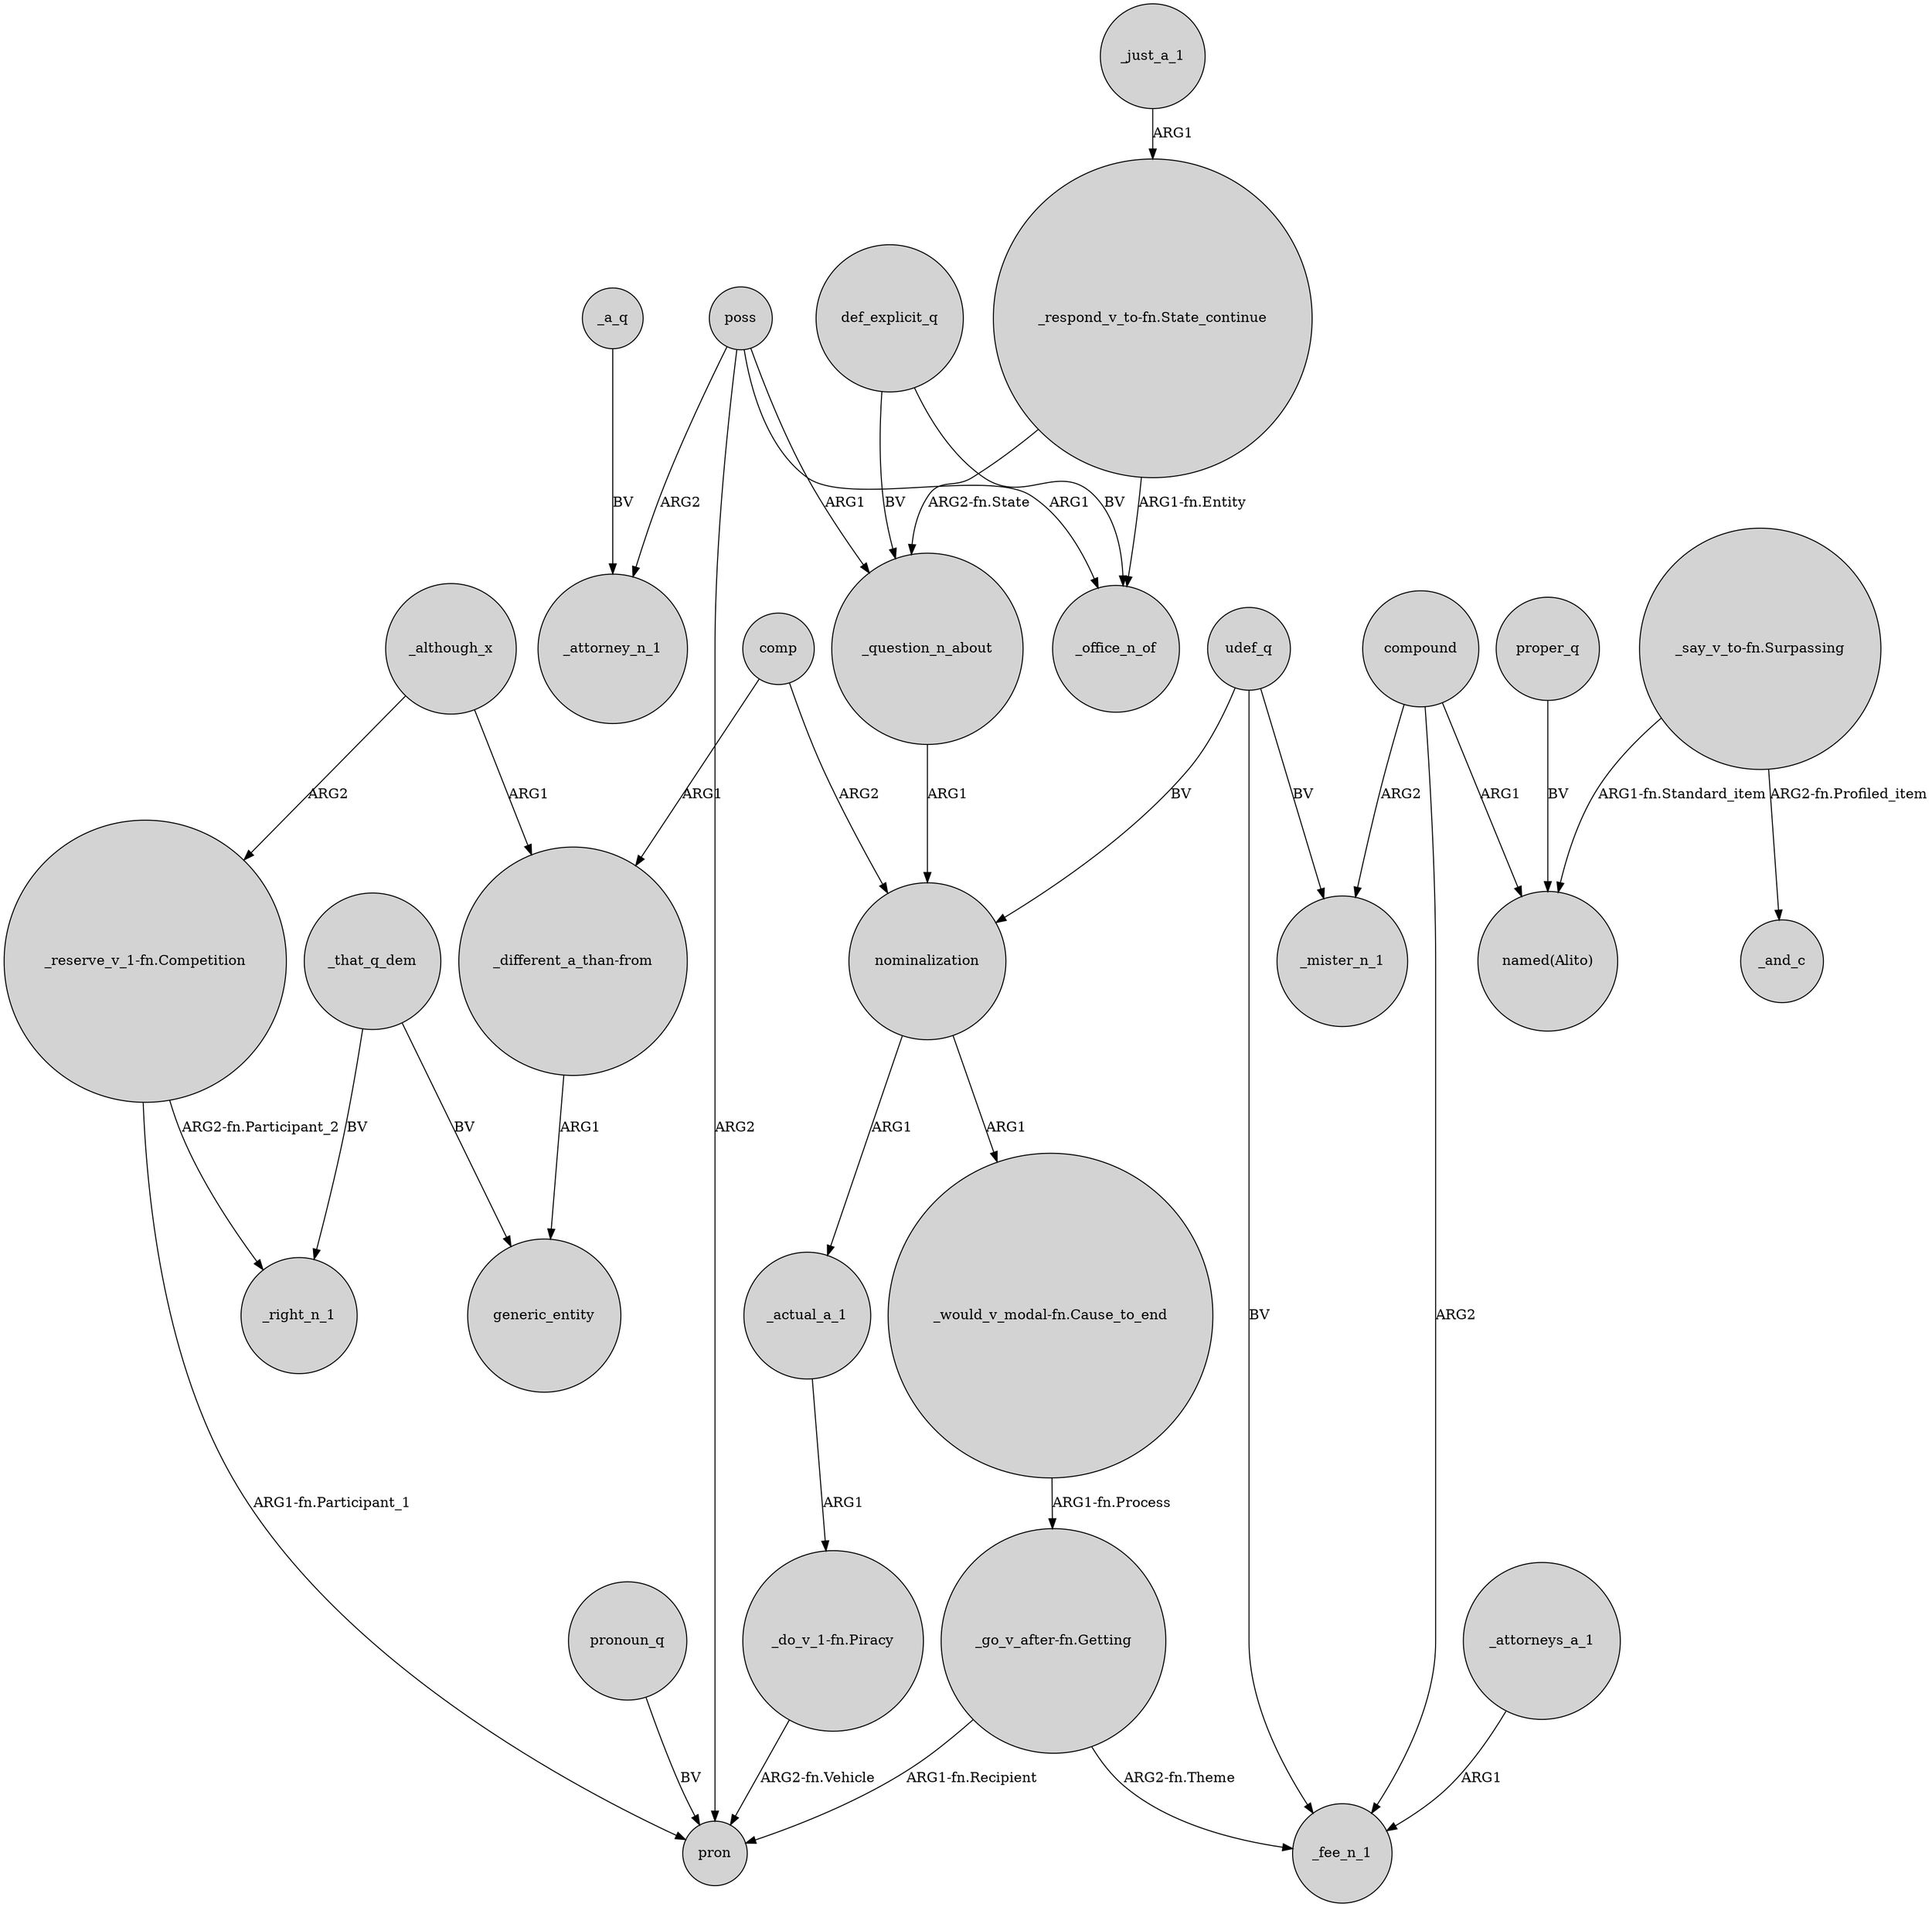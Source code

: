 digraph {
	node [shape=circle style=filled]
	"_reserve_v_1-fn.Competition" -> _right_n_1 [label="ARG2-fn.Participant_2"]
	"_reserve_v_1-fn.Competition" -> pron [label="ARG1-fn.Participant_1"]
	compound -> _mister_n_1 [label=ARG2]
	_although_x -> "_reserve_v_1-fn.Competition" [label=ARG2]
	udef_q -> _fee_n_1 [label=BV]
	"_would_v_modal-fn.Cause_to_end" -> "_go_v_after-fn.Getting" [label="ARG1-fn.Process"]
	"_go_v_after-fn.Getting" -> _fee_n_1 [label="ARG2-fn.Theme"]
	compound -> _fee_n_1 [label=ARG2]
	"_respond_v_to-fn.State_continue" -> _question_n_about [label="ARG2-fn.State"]
	compound -> "named(Alito)" [label=ARG1]
	nominalization -> "_would_v_modal-fn.Cause_to_end" [label=ARG1]
	_a_q -> _attorney_n_1 [label=BV]
	udef_q -> nominalization [label=BV]
	_attorneys_a_1 -> _fee_n_1 [label=ARG1]
	nominalization -> _actual_a_1 [label=ARG1]
	"_go_v_after-fn.Getting" -> pron [label="ARG1-fn.Recipient"]
	_just_a_1 -> "_respond_v_to-fn.State_continue" [label=ARG1]
	"_different_a_than-from" -> generic_entity [label=ARG1]
	comp -> nominalization [label=ARG2]
	poss -> _attorney_n_1 [label=ARG2]
	_that_q_dem -> _right_n_1 [label=BV]
	udef_q -> _mister_n_1 [label=BV]
	poss -> _office_n_of [label=ARG1]
	pronoun_q -> pron [label=BV]
	_actual_a_1 -> "_do_v_1-fn.Piracy" [label=ARG1]
	poss -> pron [label=ARG2]
	_although_x -> "_different_a_than-from" [label=ARG1]
	"_do_v_1-fn.Piracy" -> pron [label="ARG2-fn.Vehicle"]
	poss -> _question_n_about [label=ARG1]
	"_say_v_to-fn.Surpassing" -> _and_c [label="ARG2-fn.Profiled_item"]
	comp -> "_different_a_than-from" [label=ARG1]
	def_explicit_q -> _office_n_of [label=BV]
	def_explicit_q -> _question_n_about [label=BV]
	_question_n_about -> nominalization [label=ARG1]
	"_respond_v_to-fn.State_continue" -> _office_n_of [label="ARG1-fn.Entity"]
	_that_q_dem -> generic_entity [label=BV]
	"_say_v_to-fn.Surpassing" -> "named(Alito)" [label="ARG1-fn.Standard_item"]
	proper_q -> "named(Alito)" [label=BV]
}
